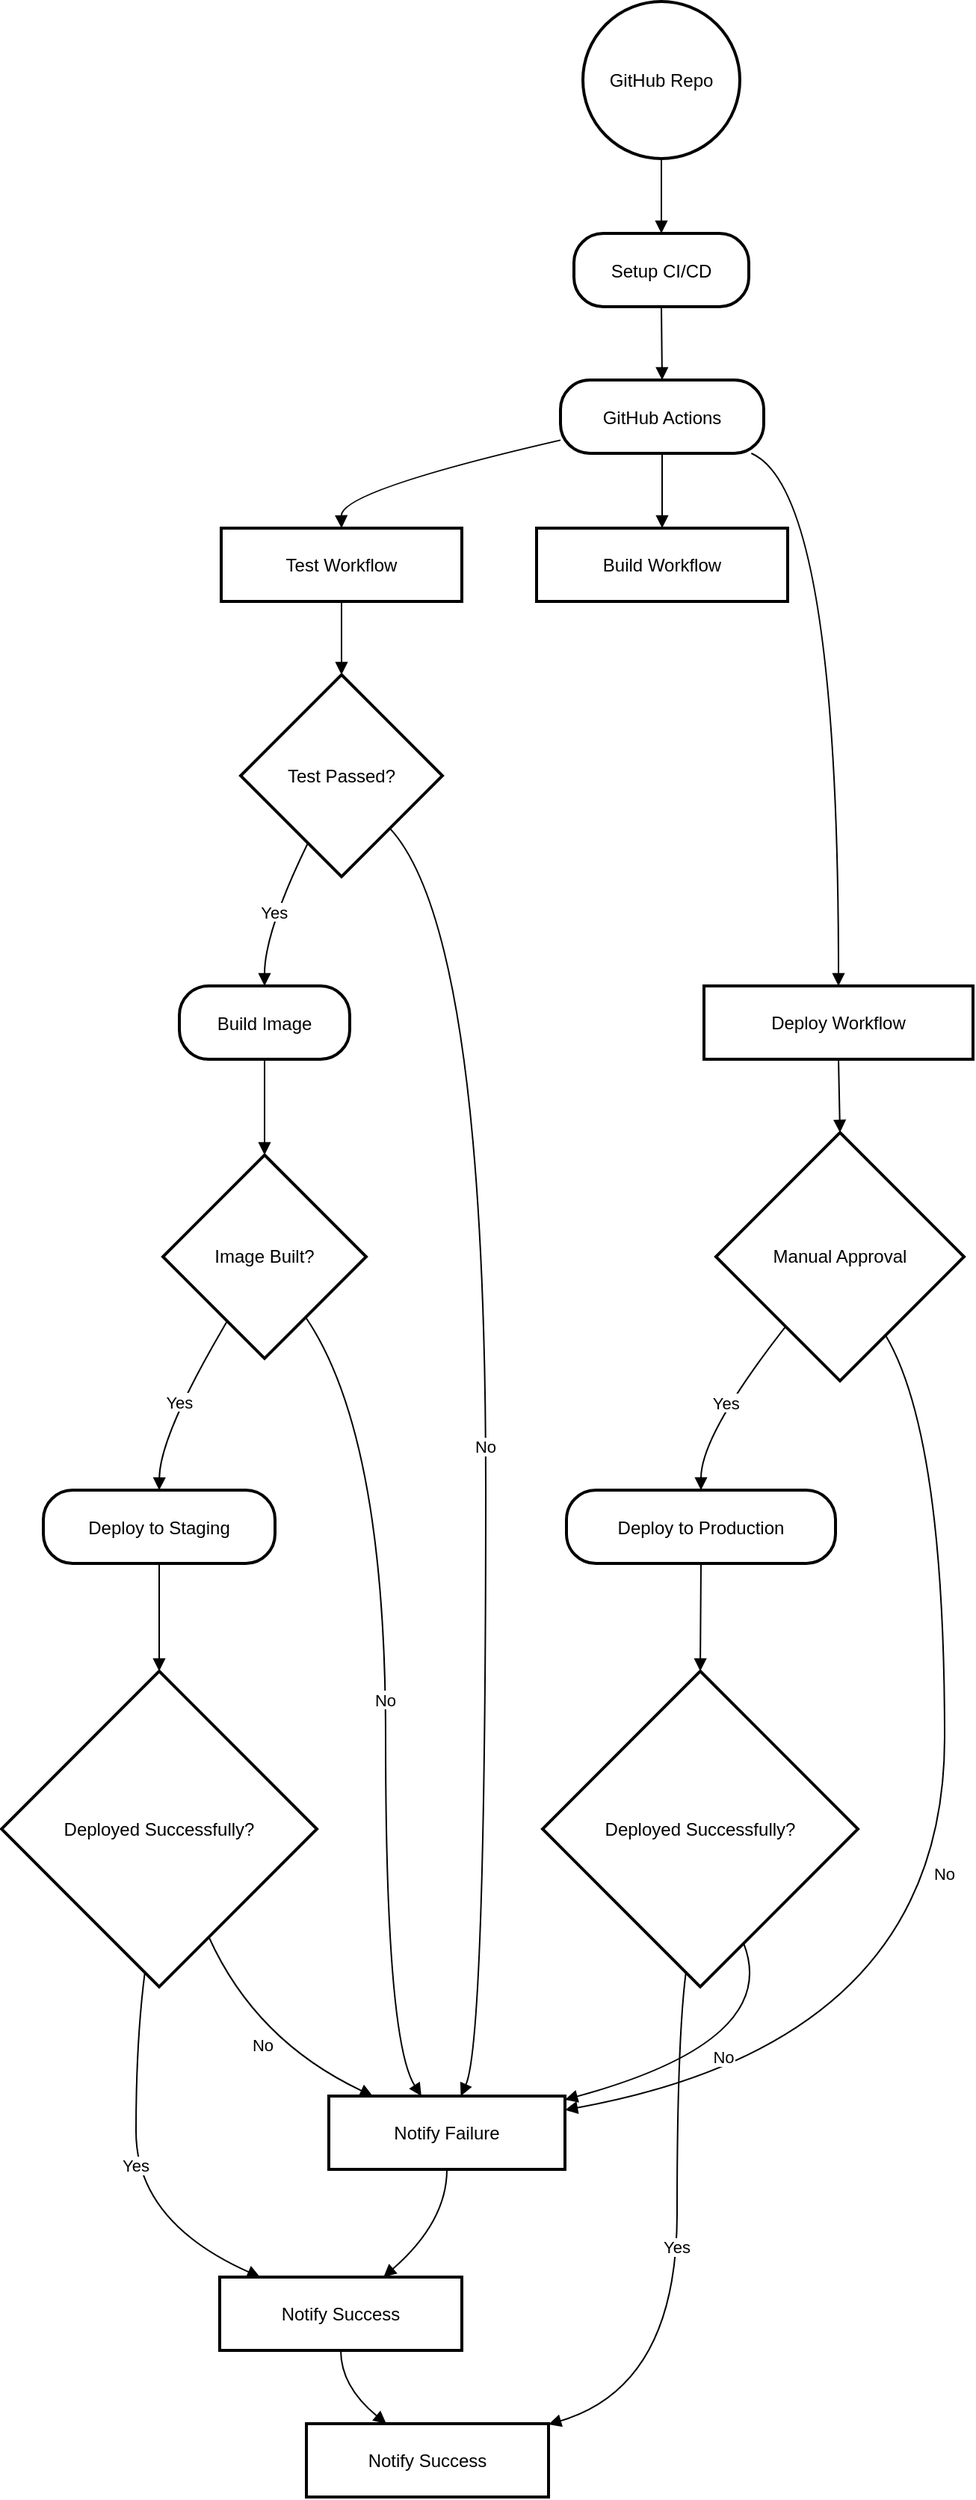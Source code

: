 <mxfile version="24.7.17">
  <diagram name="Page-1" id="vwYdXjfHtb4gPD30v_Kk">
    <mxGraphModel>
      <root>
        <mxCell id="0" />
        <mxCell id="1" parent="0" />
        <mxCell id="2" value="GitHub Repo" style="ellipse;aspect=fixed;strokeWidth=2;whiteSpace=wrap;" vertex="1" parent="1">
          <mxGeometry x="397" y="8" width="105" height="105" as="geometry" />
        </mxCell>
        <mxCell id="3" value="Setup CI/CD" style="rounded=1;arcSize=40;strokeWidth=2" vertex="1" parent="1">
          <mxGeometry x="391" y="163" width="117" height="49" as="geometry" />
        </mxCell>
        <mxCell id="4" value="GitHub Actions" style="rounded=1;arcSize=40;strokeWidth=2" vertex="1" parent="1">
          <mxGeometry x="382" y="261" width="136" height="49" as="geometry" />
        </mxCell>
        <mxCell id="5" value="Test Workflow" style="whiteSpace=wrap;strokeWidth=2;" vertex="1" parent="1">
          <mxGeometry x="155" y="360" width="161" height="49" as="geometry" />
        </mxCell>
        <mxCell id="6" value="Build Workflow" style="whiteSpace=wrap;strokeWidth=2;" vertex="1" parent="1">
          <mxGeometry x="366" y="360" width="168" height="49" as="geometry" />
        </mxCell>
        <mxCell id="7" value="Deploy Workflow" style="whiteSpace=wrap;strokeWidth=2;" vertex="1" parent="1">
          <mxGeometry x="478" y="666" width="180" height="49" as="geometry" />
        </mxCell>
        <mxCell id="8" value="Test Passed?" style="rhombus;strokeWidth=2;whiteSpace=wrap;" vertex="1" parent="1">
          <mxGeometry x="168" y="458" width="135" height="135" as="geometry" />
        </mxCell>
        <mxCell id="9" value="Build Image" style="rounded=1;arcSize=40;strokeWidth=2" vertex="1" parent="1">
          <mxGeometry x="127" y="666" width="114" height="49" as="geometry" />
        </mxCell>
        <mxCell id="10" value="Image Built?" style="rhombus;strokeWidth=2;whiteSpace=wrap;" vertex="1" parent="1">
          <mxGeometry x="116" y="779" width="136" height="136" as="geometry" />
        </mxCell>
        <mxCell id="11" value="Deploy to Staging" style="rounded=1;arcSize=40;strokeWidth=2" vertex="1" parent="1">
          <mxGeometry x="36" y="1003" width="155" height="49" as="geometry" />
        </mxCell>
        <mxCell id="12" value="Notify Failure" style="whiteSpace=wrap;strokeWidth=2;" vertex="1" parent="1">
          <mxGeometry x="227" y="1408" width="158" height="49" as="geometry" />
        </mxCell>
        <mxCell id="13" value="Deployed Successfully?" style="rhombus;strokeWidth=2;whiteSpace=wrap;" vertex="1" parent="1">
          <mxGeometry x="8" y="1124" width="211" height="211" as="geometry" />
        </mxCell>
        <mxCell id="14" value="Notify Success" style="whiteSpace=wrap;strokeWidth=2;" vertex="1" parent="1">
          <mxGeometry x="154" y="1529" width="162" height="49" as="geometry" />
        </mxCell>
        <mxCell id="15" value="Manual Approval" style="rhombus;strokeWidth=2;whiteSpace=wrap;" vertex="1" parent="1">
          <mxGeometry x="486" y="764" width="166" height="166" as="geometry" />
        </mxCell>
        <mxCell id="16" value="Deploy to Production" style="rounded=1;arcSize=40;strokeWidth=2" vertex="1" parent="1">
          <mxGeometry x="386" y="1003" width="180" height="49" as="geometry" />
        </mxCell>
        <mxCell id="17" value="Deployed Successfully?" style="rhombus;strokeWidth=2;whiteSpace=wrap;" vertex="1" parent="1">
          <mxGeometry x="370" y="1124" width="211" height="211" as="geometry" />
        </mxCell>
        <mxCell id="18" value="Notify Success" style="whiteSpace=wrap;strokeWidth=2;" vertex="1" parent="1">
          <mxGeometry x="212" y="1627" width="162" height="49" as="geometry" />
        </mxCell>
        <mxCell id="19" value="" style="curved=1;startArrow=none;endArrow=block;exitX=0.5;exitY=1;entryX=0.5;entryY=-0.01;" edge="1" parent="1" source="2" target="3">
          <mxGeometry relative="1" as="geometry">
            <Array as="points" />
          </mxGeometry>
        </mxCell>
        <mxCell id="20" value="" style="curved=1;startArrow=none;endArrow=block;exitX=0.5;exitY=0.98;entryX=0.5;entryY=0;" edge="1" parent="1" source="3" target="4">
          <mxGeometry relative="1" as="geometry">
            <Array as="points" />
          </mxGeometry>
        </mxCell>
        <mxCell id="21" value="" style="curved=1;startArrow=none;endArrow=block;exitX=0;exitY=0.82;entryX=0.5;entryY=-0.01;" edge="1" parent="1" source="4" target="5">
          <mxGeometry relative="1" as="geometry">
            <Array as="points">
              <mxPoint x="235" y="335" />
            </Array>
          </mxGeometry>
        </mxCell>
        <mxCell id="22" value="" style="curved=1;startArrow=none;endArrow=block;exitX=0.5;exitY=0.99;entryX=0.5;entryY=-0.01;" edge="1" parent="1" source="4" target="6">
          <mxGeometry relative="1" as="geometry">
            <Array as="points" />
          </mxGeometry>
        </mxCell>
        <mxCell id="23" value="" style="curved=1;startArrow=none;endArrow=block;exitX=0.93;exitY=0.99;entryX=0.5;entryY=0;" edge="1" parent="1" source="4" target="7">
          <mxGeometry relative="1" as="geometry">
            <Array as="points">
              <mxPoint x="568" y="335" />
            </Array>
          </mxGeometry>
        </mxCell>
        <mxCell id="24" value="" style="curved=1;startArrow=none;endArrow=block;exitX=0.5;exitY=0.98;entryX=0.5;entryY=0;" edge="1" parent="1" source="5" target="8">
          <mxGeometry relative="1" as="geometry">
            <Array as="points" />
          </mxGeometry>
        </mxCell>
        <mxCell id="25" value="Yes" style="curved=1;startArrow=none;endArrow=block;exitX=0.25;exitY=1;entryX=0.5;entryY=0;" edge="1" parent="1" source="8" target="9">
          <mxGeometry relative="1" as="geometry">
            <Array as="points">
              <mxPoint x="184" y="630" />
            </Array>
          </mxGeometry>
        </mxCell>
        <mxCell id="26" value="" style="curved=1;startArrow=none;endArrow=block;exitX=0.5;exitY=0.99;entryX=0.5;entryY=0;" edge="1" parent="1" source="9" target="10">
          <mxGeometry relative="1" as="geometry">
            <Array as="points" />
          </mxGeometry>
        </mxCell>
        <mxCell id="27" value="Yes" style="curved=1;startArrow=none;endArrow=block;exitX=0.21;exitY=1;entryX=0.5;entryY=-0.01;" edge="1" parent="1" source="10" target="11">
          <mxGeometry relative="1" as="geometry">
            <Array as="points">
              <mxPoint x="114" y="966" />
            </Array>
          </mxGeometry>
        </mxCell>
        <mxCell id="28" value="No" style="curved=1;startArrow=none;endArrow=block;exitX=0.84;exitY=1;entryX=0.39;entryY=-0.01;" edge="1" parent="1" source="10" target="12">
          <mxGeometry relative="1" as="geometry">
            <Array as="points">
              <mxPoint x="265" y="966" />
              <mxPoint x="265" y="1371" />
            </Array>
          </mxGeometry>
        </mxCell>
        <mxCell id="29" value="" style="curved=1;startArrow=none;endArrow=block;exitX=0.5;exitY=0.98;entryX=0.5;entryY=0;" edge="1" parent="1" source="11" target="13">
          <mxGeometry relative="1" as="geometry">
            <Array as="points" />
          </mxGeometry>
        </mxCell>
        <mxCell id="30" value="Yes" style="curved=1;startArrow=none;endArrow=block;exitX=0.45;exitY=1;entryX=0.16;entryY=-0.01;" edge="1" parent="1" source="13" target="14">
          <mxGeometry relative="1" as="geometry">
            <Array as="points">
              <mxPoint x="98" y="1371" />
              <mxPoint x="98" y="1492" />
            </Array>
          </mxGeometry>
        </mxCell>
        <mxCell id="31" value="No" style="curved=1;startArrow=none;endArrow=block;exitX=0.73;exitY=1;entryX=0.18;entryY=-0.01;" edge="1" parent="1" source="13" target="12">
          <mxGeometry relative="1" as="geometry">
            <Array as="points">
              <mxPoint x="178" y="1371" />
            </Array>
          </mxGeometry>
        </mxCell>
        <mxCell id="32" value="No" style="curved=1;startArrow=none;endArrow=block;exitX=0.96;exitY=1;entryX=0.56;entryY=-0.01;" edge="1" parent="1" source="8" target="12">
          <mxGeometry relative="1" as="geometry">
            <Array as="points">
              <mxPoint x="332" y="630" />
              <mxPoint x="332" y="1371" />
            </Array>
          </mxGeometry>
        </mxCell>
        <mxCell id="33" value="" style="curved=1;startArrow=none;endArrow=block;exitX=0.5;exitY=0.98;entryX=0.68;entryY=-0.01;" edge="1" parent="1" source="12" target="14">
          <mxGeometry relative="1" as="geometry">
            <Array as="points">
              <mxPoint x="306" y="1492" />
            </Array>
          </mxGeometry>
        </mxCell>
        <mxCell id="34" value="" style="curved=1;startArrow=none;endArrow=block;exitX=0.5;exitY=0.99;entryX=0.5;entryY=0;" edge="1" parent="1" source="7" target="15">
          <mxGeometry relative="1" as="geometry">
            <Array as="points" />
          </mxGeometry>
        </mxCell>
        <mxCell id="35" value="Yes" style="curved=1;startArrow=none;endArrow=block;exitX=0.11;exitY=1;entryX=0.5;entryY=-0.01;" edge="1" parent="1" source="15" target="16">
          <mxGeometry relative="1" as="geometry">
            <Array as="points">
              <mxPoint x="476" y="966" />
            </Array>
          </mxGeometry>
        </mxCell>
        <mxCell id="36" value="No" style="curved=1;startArrow=none;endArrow=block;exitX=0.79;exitY=1;entryX=1;entryY=0.19;" edge="1" parent="1" source="15" target="12">
          <mxGeometry relative="1" as="geometry">
            <Array as="points">
              <mxPoint x="639" y="966" />
              <mxPoint x="639" y="1371" />
            </Array>
          </mxGeometry>
        </mxCell>
        <mxCell id="37" value="" style="curved=1;startArrow=none;endArrow=block;exitX=0.5;exitY=0.98;entryX=0.5;entryY=0;" edge="1" parent="1" source="16" target="17">
          <mxGeometry relative="1" as="geometry">
            <Array as="points" />
          </mxGeometry>
        </mxCell>
        <mxCell id="38" value="Yes" style="curved=1;startArrow=none;endArrow=block;exitX=0.45;exitY=1;entryX=1;entryY=0.01;" edge="1" parent="1" source="17" target="18">
          <mxGeometry relative="1" as="geometry">
            <Array as="points">
              <mxPoint x="460" y="1371" />
              <mxPoint x="460" y="1602" />
            </Array>
          </mxGeometry>
        </mxCell>
        <mxCell id="39" value="No" style="curved=1;startArrow=none;endArrow=block;exitX=0.69;exitY=1;entryX=1;entryY=0.05;" edge="1" parent="1" source="17" target="12">
          <mxGeometry relative="1" as="geometry">
            <Array as="points">
              <mxPoint x="530" y="1371" />
            </Array>
          </mxGeometry>
        </mxCell>
        <mxCell id="40" value="" style="curved=1;startArrow=none;endArrow=block;exitX=0.5;exitY=0.98;entryX=0.33;entryY=0;" edge="1" parent="1" source="14" target="18">
          <mxGeometry relative="1" as="geometry">
            <Array as="points">
              <mxPoint x="235" y="1602" />
            </Array>
          </mxGeometry>
        </mxCell>
      </root>
    </mxGraphModel>
  </diagram>
</mxfile>

